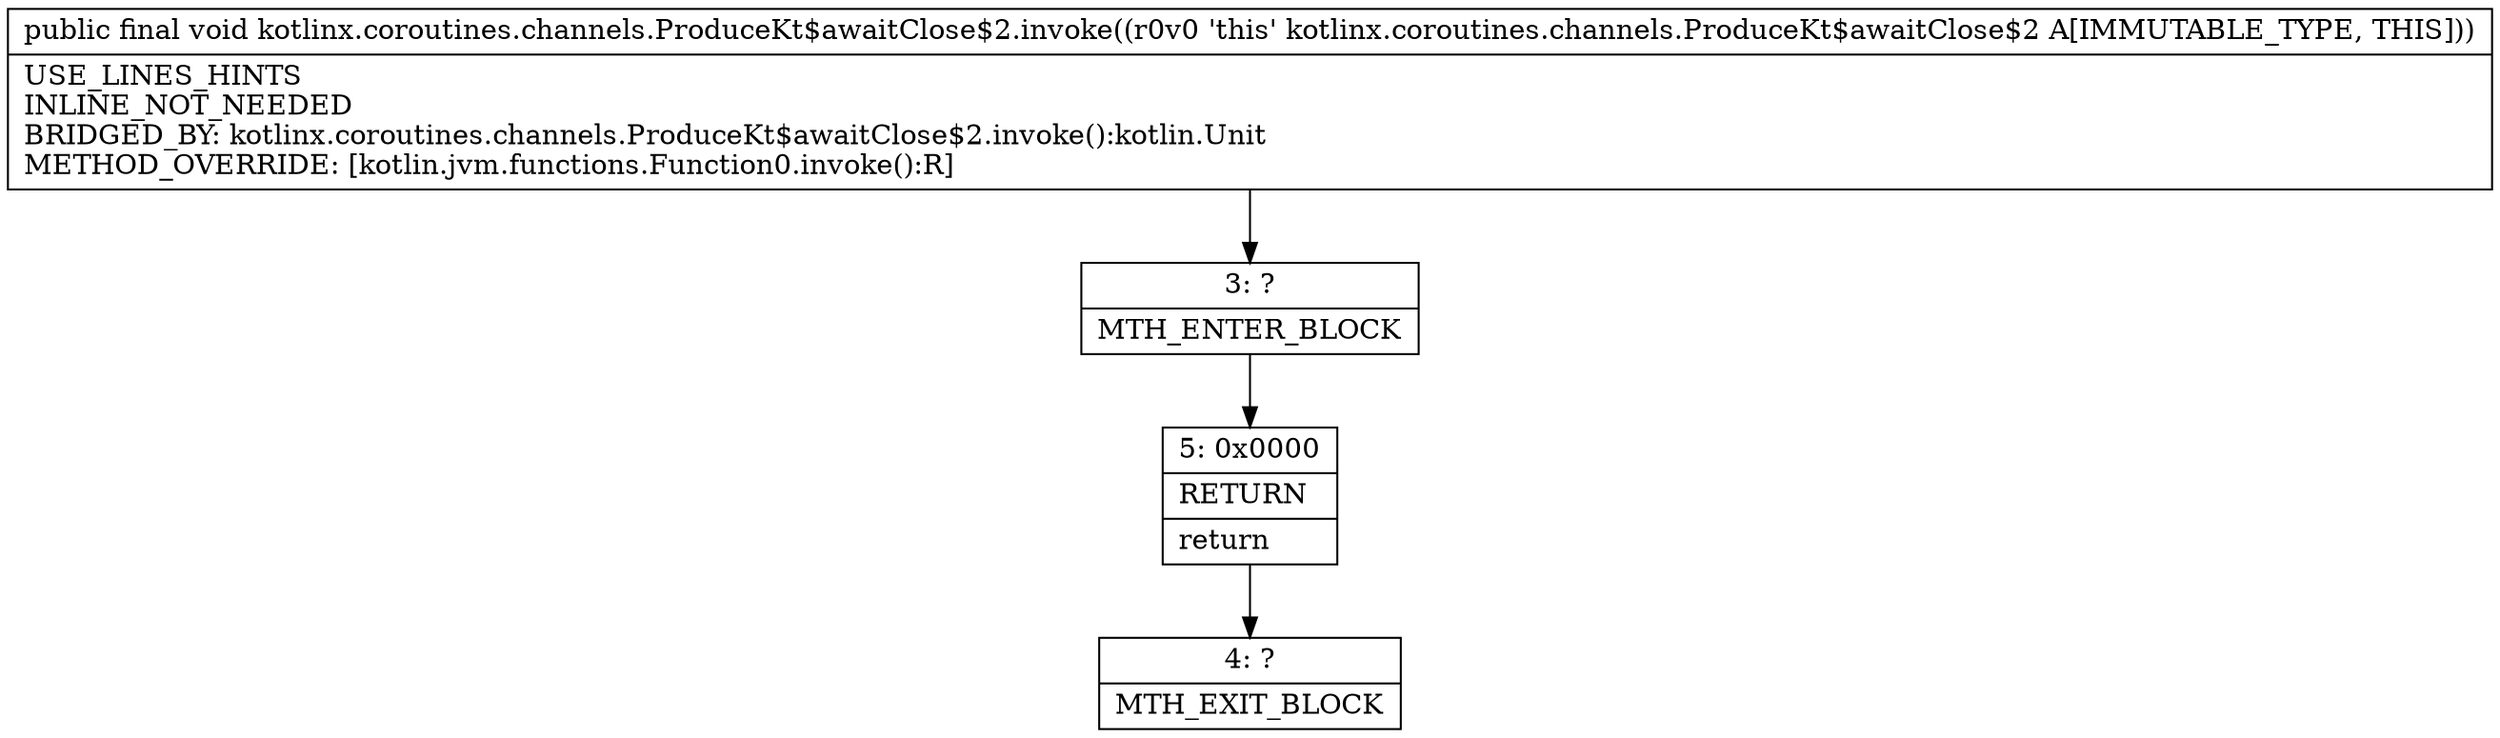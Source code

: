 digraph "CFG forkotlinx.coroutines.channels.ProduceKt$awaitClose$2.invoke()V" {
Node_3 [shape=record,label="{3\:\ ?|MTH_ENTER_BLOCK\l}"];
Node_5 [shape=record,label="{5\:\ 0x0000|RETURN\l|return\l}"];
Node_4 [shape=record,label="{4\:\ ?|MTH_EXIT_BLOCK\l}"];
MethodNode[shape=record,label="{public final void kotlinx.coroutines.channels.ProduceKt$awaitClose$2.invoke((r0v0 'this' kotlinx.coroutines.channels.ProduceKt$awaitClose$2 A[IMMUTABLE_TYPE, THIS]))  | USE_LINES_HINTS\lINLINE_NOT_NEEDED\lBRIDGED_BY: kotlinx.coroutines.channels.ProduceKt$awaitClose$2.invoke():kotlin.Unit\lMETHOD_OVERRIDE: [kotlin.jvm.functions.Function0.invoke():R]\l}"];
MethodNode -> Node_3;Node_3 -> Node_5;
Node_5 -> Node_4;
}

